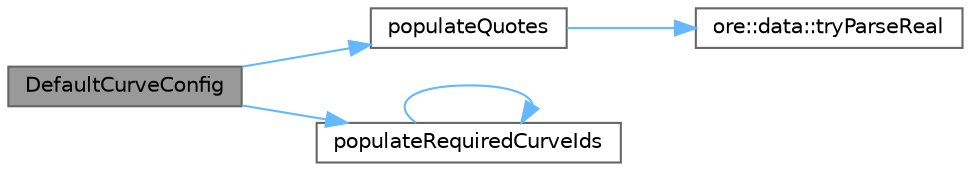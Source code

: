 digraph "DefaultCurveConfig"
{
 // INTERACTIVE_SVG=YES
 // LATEX_PDF_SIZE
  bgcolor="transparent";
  edge [fontname=Helvetica,fontsize=10,labelfontname=Helvetica,labelfontsize=10];
  node [fontname=Helvetica,fontsize=10,shape=box,height=0.2,width=0.4];
  rankdir="LR";
  Node1 [label="DefaultCurveConfig",height=0.2,width=0.4,color="gray40", fillcolor="grey60", style="filled", fontcolor="black",tooltip="the curve builder will try to build the configs by ascending key in the map, first success wins"];
  Node1 -> Node2 [color="steelblue1",style="solid"];
  Node2 [label="populateQuotes",height=0.2,width=0.4,color="grey40", fillcolor="white", style="filled",URL="$classore_1_1data_1_1_default_curve_config.html#a19ed6e6444ea03ab24f69f1bf17d2151",tooltip=" "];
  Node2 -> Node3 [color="steelblue1",style="solid"];
  Node3 [label="ore::data::tryParseReal",height=0.2,width=0.4,color="grey40", fillcolor="white", style="filled",URL="$group__utilities.html#ga3447951aa05e25440d0d5b7eecfce581",tooltip="Attempt to convert text to Real."];
  Node1 -> Node4 [color="steelblue1",style="solid"];
  Node4 [label="populateRequiredCurveIds",height=0.2,width=0.4,color="grey40", fillcolor="white", style="filled",URL="$classore_1_1data_1_1_default_curve_config.html#a09cdbe524aa89af7bba59a844397ebb9",tooltip=" "];
  Node4 -> Node4 [color="steelblue1",style="solid"];
}
